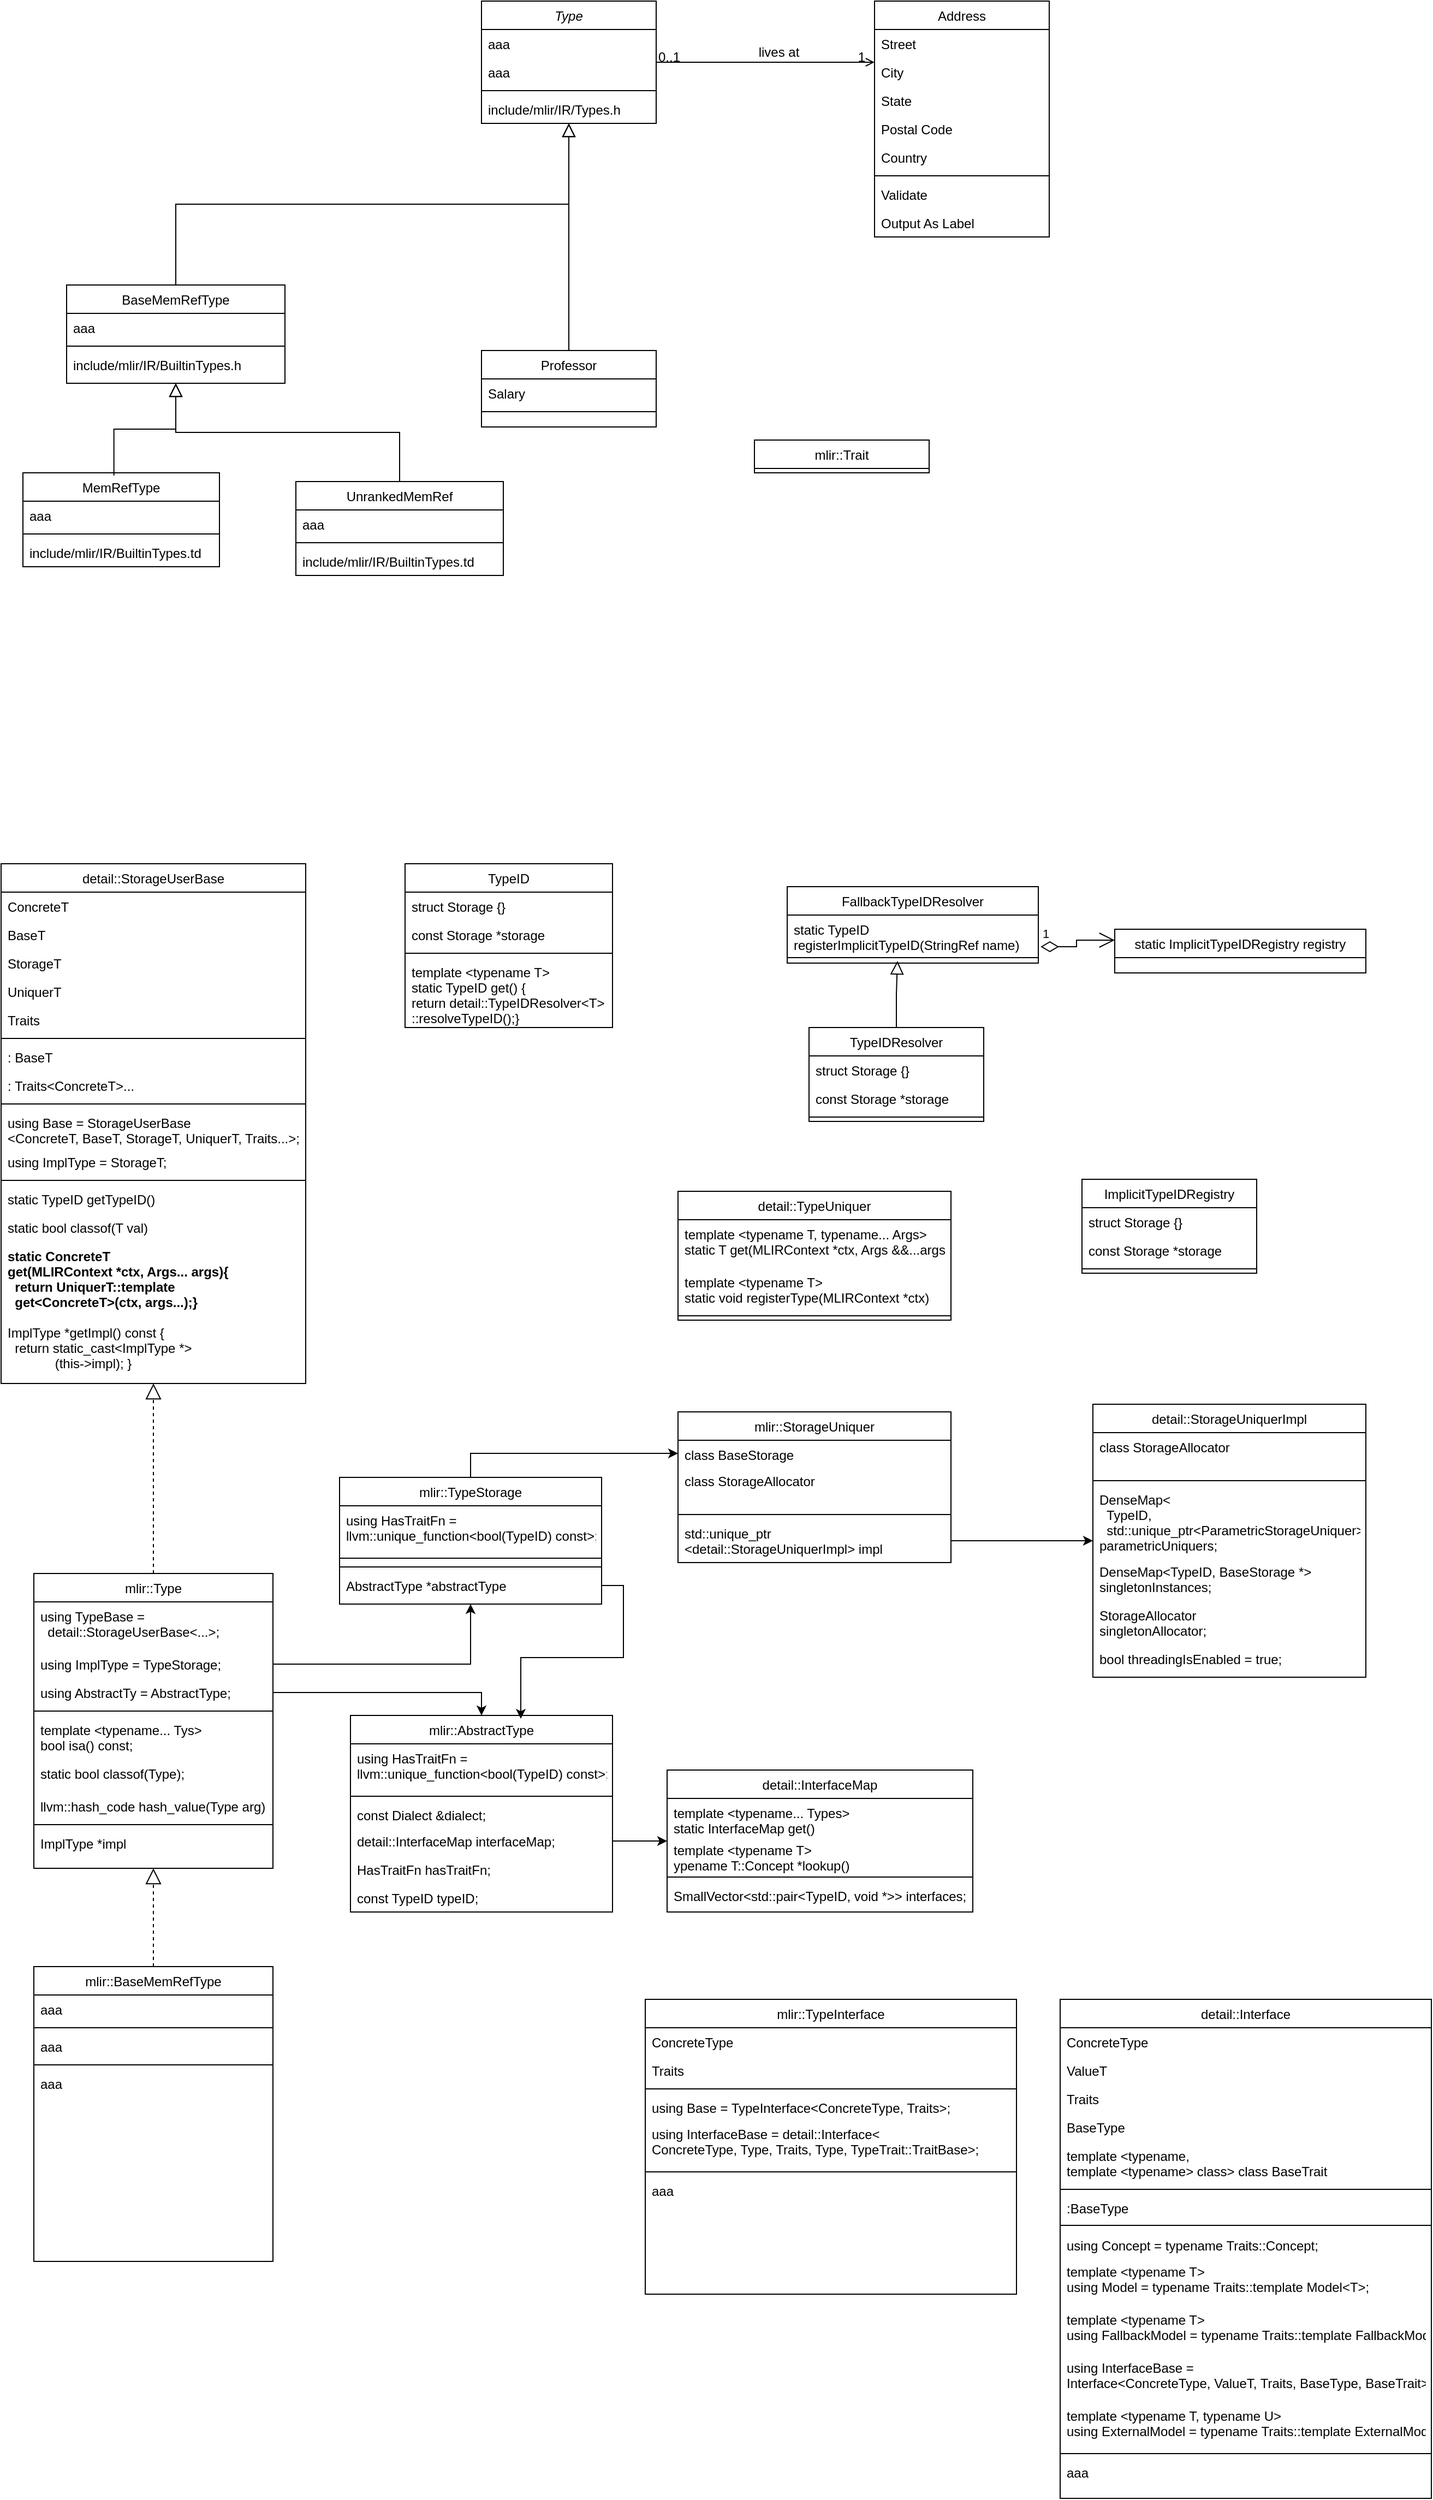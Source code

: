 <mxfile version="21.5.1" type="github">
  <diagram id="C5RBs43oDa-KdzZeNtuy" name="Page-1">
    <mxGraphModel dx="1372" dy="794" grid="1" gridSize="10" guides="1" tooltips="1" connect="1" arrows="1" fold="1" page="0" pageScale="1" pageWidth="827" pageHeight="1169" math="0" shadow="0">
      <root>
        <mxCell id="WIyWlLk6GJQsqaUBKTNV-0" />
        <mxCell id="WIyWlLk6GJQsqaUBKTNV-1" parent="WIyWlLk6GJQsqaUBKTNV-0" />
        <mxCell id="zkfFHV4jXpPFQw0GAbJ--0" value="Type" style="swimlane;fontStyle=2;align=center;verticalAlign=top;childLayout=stackLayout;horizontal=1;startSize=26;horizontalStack=0;resizeParent=1;resizeLast=0;collapsible=1;marginBottom=0;rounded=0;shadow=0;strokeWidth=1;" parent="WIyWlLk6GJQsqaUBKTNV-1" vertex="1">
          <mxGeometry x="450" y="90" width="160" height="112" as="geometry">
            <mxRectangle x="230" y="140" width="160" height="26" as="alternateBounds" />
          </mxGeometry>
        </mxCell>
        <mxCell id="zkfFHV4jXpPFQw0GAbJ--2" value="aaa" style="text;align=left;verticalAlign=top;spacingLeft=4;spacingRight=4;overflow=hidden;rotatable=0;points=[[0,0.5],[1,0.5]];portConstraint=eastwest;rounded=0;shadow=0;html=0;" parent="zkfFHV4jXpPFQw0GAbJ--0" vertex="1">
          <mxGeometry y="26" width="160" height="26" as="geometry" />
        </mxCell>
        <mxCell id="zkfFHV4jXpPFQw0GAbJ--3" value="aaa" style="text;align=left;verticalAlign=top;spacingLeft=4;spacingRight=4;overflow=hidden;rotatable=0;points=[[0,0.5],[1,0.5]];portConstraint=eastwest;rounded=0;shadow=0;html=0;" parent="zkfFHV4jXpPFQw0GAbJ--0" vertex="1">
          <mxGeometry y="52" width="160" height="26" as="geometry" />
        </mxCell>
        <mxCell id="zkfFHV4jXpPFQw0GAbJ--4" value="" style="line;html=1;strokeWidth=1;align=left;verticalAlign=middle;spacingTop=-1;spacingLeft=3;spacingRight=3;rotatable=0;labelPosition=right;points=[];portConstraint=eastwest;" parent="zkfFHV4jXpPFQw0GAbJ--0" vertex="1">
          <mxGeometry y="78" width="160" height="8" as="geometry" />
        </mxCell>
        <mxCell id="zkfFHV4jXpPFQw0GAbJ--5" value="include/mlir/IR/Types.h" style="text;align=left;verticalAlign=top;spacingLeft=4;spacingRight=4;overflow=hidden;rotatable=0;points=[[0,0.5],[1,0.5]];portConstraint=eastwest;" parent="zkfFHV4jXpPFQw0GAbJ--0" vertex="1">
          <mxGeometry y="86" width="160" height="26" as="geometry" />
        </mxCell>
        <mxCell id="zkfFHV4jXpPFQw0GAbJ--6" value="BaseMemRefType" style="swimlane;fontStyle=0;align=center;verticalAlign=top;childLayout=stackLayout;horizontal=1;startSize=26;horizontalStack=0;resizeParent=1;resizeLast=0;collapsible=1;marginBottom=0;rounded=0;shadow=0;strokeWidth=1;" parent="WIyWlLk6GJQsqaUBKTNV-1" vertex="1">
          <mxGeometry x="70" y="350" width="200" height="90" as="geometry">
            <mxRectangle x="130" y="380" width="160" height="26" as="alternateBounds" />
          </mxGeometry>
        </mxCell>
        <mxCell id="zkfFHV4jXpPFQw0GAbJ--7" value="aaa" style="text;align=left;verticalAlign=top;spacingLeft=4;spacingRight=4;overflow=hidden;rotatable=0;points=[[0,0.5],[1,0.5]];portConstraint=eastwest;" parent="zkfFHV4jXpPFQw0GAbJ--6" vertex="1">
          <mxGeometry y="26" width="200" height="26" as="geometry" />
        </mxCell>
        <mxCell id="zkfFHV4jXpPFQw0GAbJ--9" value="" style="line;html=1;strokeWidth=1;align=left;verticalAlign=middle;spacingTop=-1;spacingLeft=3;spacingRight=3;rotatable=0;labelPosition=right;points=[];portConstraint=eastwest;" parent="zkfFHV4jXpPFQw0GAbJ--6" vertex="1">
          <mxGeometry y="52" width="200" height="8" as="geometry" />
        </mxCell>
        <mxCell id="2HF64b2AnP3ec_MeklGb-21" value="include/mlir/IR/BuiltinTypes.h" style="text;align=left;verticalAlign=top;spacingLeft=4;spacingRight=4;overflow=hidden;rotatable=0;points=[[0,0.5],[1,0.5]];portConstraint=eastwest;" parent="zkfFHV4jXpPFQw0GAbJ--6" vertex="1">
          <mxGeometry y="60" width="200" height="26" as="geometry" />
        </mxCell>
        <mxCell id="zkfFHV4jXpPFQw0GAbJ--12" value="" style="endArrow=block;endSize=10;endFill=0;shadow=0;strokeWidth=1;rounded=0;edgeStyle=elbowEdgeStyle;elbow=vertical;" parent="WIyWlLk6GJQsqaUBKTNV-1" source="zkfFHV4jXpPFQw0GAbJ--6" target="zkfFHV4jXpPFQw0GAbJ--0" edge="1">
          <mxGeometry width="160" relative="1" as="geometry">
            <mxPoint x="200" y="203" as="sourcePoint" />
            <mxPoint x="200" y="203" as="targetPoint" />
          </mxGeometry>
        </mxCell>
        <mxCell id="zkfFHV4jXpPFQw0GAbJ--13" value="Professor" style="swimlane;fontStyle=0;align=center;verticalAlign=top;childLayout=stackLayout;horizontal=1;startSize=26;horizontalStack=0;resizeParent=1;resizeLast=0;collapsible=1;marginBottom=0;rounded=0;shadow=0;strokeWidth=1;" parent="WIyWlLk6GJQsqaUBKTNV-1" vertex="1">
          <mxGeometry x="450" y="410" width="160" height="70" as="geometry">
            <mxRectangle x="340" y="380" width="170" height="26" as="alternateBounds" />
          </mxGeometry>
        </mxCell>
        <mxCell id="zkfFHV4jXpPFQw0GAbJ--14" value="Salary" style="text;align=left;verticalAlign=top;spacingLeft=4;spacingRight=4;overflow=hidden;rotatable=0;points=[[0,0.5],[1,0.5]];portConstraint=eastwest;" parent="zkfFHV4jXpPFQw0GAbJ--13" vertex="1">
          <mxGeometry y="26" width="160" height="26" as="geometry" />
        </mxCell>
        <mxCell id="zkfFHV4jXpPFQw0GAbJ--15" value="" style="line;html=1;strokeWidth=1;align=left;verticalAlign=middle;spacingTop=-1;spacingLeft=3;spacingRight=3;rotatable=0;labelPosition=right;points=[];portConstraint=eastwest;" parent="zkfFHV4jXpPFQw0GAbJ--13" vertex="1">
          <mxGeometry y="52" width="160" height="8" as="geometry" />
        </mxCell>
        <mxCell id="zHYN13qDpNB_5Xndgppr-8" value="TypeID" style="swimlane;fontStyle=0;align=center;verticalAlign=top;childLayout=stackLayout;horizontal=1;startSize=26;horizontalStack=0;resizeParent=1;resizeLast=0;collapsible=1;marginBottom=0;rounded=0;shadow=0;strokeWidth=1;" vertex="1" parent="WIyWlLk6GJQsqaUBKTNV-1">
          <mxGeometry x="380" y="880" width="190" height="150" as="geometry">
            <mxRectangle x="340" y="380" width="170" height="26" as="alternateBounds" />
          </mxGeometry>
        </mxCell>
        <mxCell id="zHYN13qDpNB_5Xndgppr-9" value="struct Storage {}" style="text;align=left;verticalAlign=top;spacingLeft=4;spacingRight=4;overflow=hidden;rotatable=0;points=[[0,0.5],[1,0.5]];portConstraint=eastwest;" vertex="1" parent="zHYN13qDpNB_5Xndgppr-8">
          <mxGeometry y="26" width="190" height="26" as="geometry" />
        </mxCell>
        <mxCell id="zHYN13qDpNB_5Xndgppr-11" value="const Storage *storage" style="text;align=left;verticalAlign=top;spacingLeft=4;spacingRight=4;overflow=hidden;rotatable=0;points=[[0,0.5],[1,0.5]];portConstraint=eastwest;" vertex="1" parent="zHYN13qDpNB_5Xndgppr-8">
          <mxGeometry y="52" width="190" height="26" as="geometry" />
        </mxCell>
        <mxCell id="zHYN13qDpNB_5Xndgppr-10" value="" style="line;html=1;strokeWidth=1;align=left;verticalAlign=middle;spacingTop=-1;spacingLeft=3;spacingRight=3;rotatable=0;labelPosition=right;points=[];portConstraint=eastwest;" vertex="1" parent="zHYN13qDpNB_5Xndgppr-8">
          <mxGeometry y="78" width="190" height="8" as="geometry" />
        </mxCell>
        <mxCell id="zHYN13qDpNB_5Xndgppr-122" value="template &lt;typename T&gt;&#xa;static TypeID get() {&#xa;return detail::TypeIDResolver&lt;T&gt;&#xa;::resolveTypeID();}" style="text;align=left;verticalAlign=top;spacingLeft=4;spacingRight=4;overflow=hidden;rotatable=0;points=[[0,0.5],[1,0.5]];portConstraint=eastwest;" vertex="1" parent="zHYN13qDpNB_5Xndgppr-8">
          <mxGeometry y="86" width="190" height="64" as="geometry" />
        </mxCell>
        <mxCell id="zHYN13qDpNB_5Xndgppr-39" value="mlir::Type" style="swimlane;fontStyle=0;align=center;verticalAlign=top;childLayout=stackLayout;horizontal=1;startSize=26;horizontalStack=0;resizeParent=1;resizeLast=0;collapsible=1;marginBottom=0;rounded=0;shadow=0;strokeWidth=1;swimlaneLine=1;" vertex="1" parent="WIyWlLk6GJQsqaUBKTNV-1">
          <mxGeometry x="40" y="1530" width="219" height="270" as="geometry">
            <mxRectangle x="340" y="380" width="170" height="26" as="alternateBounds" />
          </mxGeometry>
        </mxCell>
        <mxCell id="zHYN13qDpNB_5Xndgppr-40" value="using TypeBase = &#xa;  detail::StorageUserBase&lt;...&gt;;" style="text;align=left;verticalAlign=top;spacingLeft=4;spacingRight=4;overflow=hidden;rotatable=0;points=[[0,0.5],[1,0.5]];portConstraint=eastwest;" vertex="1" parent="zHYN13qDpNB_5Xndgppr-39">
          <mxGeometry y="26" width="219" height="44" as="geometry" />
        </mxCell>
        <mxCell id="zHYN13qDpNB_5Xndgppr-41" value="using ImplType = TypeStorage;" style="text;align=left;verticalAlign=top;spacingLeft=4;spacingRight=4;overflow=hidden;rotatable=0;points=[[0,0.5],[1,0.5]];portConstraint=eastwest;" vertex="1" parent="zHYN13qDpNB_5Xndgppr-39">
          <mxGeometry y="70" width="219" height="26" as="geometry" />
        </mxCell>
        <mxCell id="zHYN13qDpNB_5Xndgppr-67" value="using AbstractTy = AbstractType;" style="text;align=left;verticalAlign=top;spacingLeft=4;spacingRight=4;overflow=hidden;rotatable=0;points=[[0,0.5],[1,0.5]];portConstraint=eastwest;" vertex="1" parent="zHYN13qDpNB_5Xndgppr-39">
          <mxGeometry y="96" width="219" height="26" as="geometry" />
        </mxCell>
        <mxCell id="zHYN13qDpNB_5Xndgppr-42" value="" style="line;html=1;strokeWidth=1;align=left;verticalAlign=middle;spacingTop=-1;spacingLeft=3;spacingRight=3;rotatable=0;labelPosition=right;points=[];portConstraint=eastwest;" vertex="1" parent="zHYN13qDpNB_5Xndgppr-39">
          <mxGeometry y="122" width="219" height="8" as="geometry" />
        </mxCell>
        <mxCell id="zHYN13qDpNB_5Xndgppr-71" value="template &lt;typename... Tys&gt;&#xa;bool isa() const;" style="text;align=left;verticalAlign=top;spacingLeft=4;spacingRight=4;overflow=hidden;rotatable=0;points=[[0,0.5],[1,0.5]];portConstraint=eastwest;" vertex="1" parent="zHYN13qDpNB_5Xndgppr-39">
          <mxGeometry y="130" width="219" height="40" as="geometry" />
        </mxCell>
        <mxCell id="zHYN13qDpNB_5Xndgppr-73" value="static bool classof(Type);" style="text;align=left;verticalAlign=top;spacingLeft=4;spacingRight=4;overflow=hidden;rotatable=0;points=[[0,0.5],[1,0.5]];portConstraint=eastwest;" vertex="1" parent="zHYN13qDpNB_5Xndgppr-39">
          <mxGeometry y="170" width="219" height="30" as="geometry" />
        </mxCell>
        <mxCell id="zHYN13qDpNB_5Xndgppr-72" value="llvm::hash_code hash_value(Type arg)" style="text;align=left;verticalAlign=top;spacingLeft=4;spacingRight=4;overflow=hidden;rotatable=0;points=[[0,0.5],[1,0.5]];portConstraint=eastwest;" vertex="1" parent="zHYN13qDpNB_5Xndgppr-39">
          <mxGeometry y="200" width="219" height="26" as="geometry" />
        </mxCell>
        <mxCell id="zHYN13qDpNB_5Xndgppr-69" value="" style="line;html=1;strokeWidth=1;align=left;verticalAlign=middle;spacingTop=-1;spacingLeft=3;spacingRight=3;rotatable=0;labelPosition=right;points=[];portConstraint=eastwest;" vertex="1" parent="zHYN13qDpNB_5Xndgppr-39">
          <mxGeometry y="226" width="219" height="8" as="geometry" />
        </mxCell>
        <mxCell id="zHYN13qDpNB_5Xndgppr-70" value="ImplType *impl" style="text;align=left;verticalAlign=top;spacingLeft=4;spacingRight=4;overflow=hidden;rotatable=0;points=[[0,0.5],[1,0.5]];portConstraint=eastwest;" vertex="1" parent="zHYN13qDpNB_5Xndgppr-39">
          <mxGeometry y="234" width="219" height="26" as="geometry" />
        </mxCell>
        <mxCell id="zHYN13qDpNB_5Xndgppr-45" value="mlir::AbstractType" style="swimlane;fontStyle=0;align=center;verticalAlign=top;childLayout=stackLayout;horizontal=1;startSize=26;horizontalStack=0;resizeParent=1;resizeLast=0;collapsible=1;marginBottom=0;rounded=0;shadow=0;strokeWidth=1;" vertex="1" parent="WIyWlLk6GJQsqaUBKTNV-1">
          <mxGeometry x="330" y="1660" width="240" height="180" as="geometry">
            <mxRectangle x="340" y="380" width="170" height="26" as="alternateBounds" />
          </mxGeometry>
        </mxCell>
        <mxCell id="zHYN13qDpNB_5Xndgppr-66" value="using HasTraitFn =&#xa;llvm::unique_function&lt;bool(TypeID) const&gt;;" style="text;align=left;verticalAlign=top;spacingLeft=4;spacingRight=4;overflow=hidden;rotatable=0;points=[[0,0.5],[1,0.5]];portConstraint=eastwest;" vertex="1" parent="zHYN13qDpNB_5Xndgppr-45">
          <mxGeometry y="26" width="240" height="44" as="geometry" />
        </mxCell>
        <mxCell id="zHYN13qDpNB_5Xndgppr-48" value="" style="line;html=1;strokeWidth=1;align=left;verticalAlign=middle;spacingTop=-1;spacingLeft=3;spacingRight=3;rotatable=0;labelPosition=right;points=[];portConstraint=eastwest;" vertex="1" parent="zHYN13qDpNB_5Xndgppr-45">
          <mxGeometry y="70" width="240" height="8" as="geometry" />
        </mxCell>
        <mxCell id="zHYN13qDpNB_5Xndgppr-46" value="const Dialect &amp;dialect;" style="text;align=left;verticalAlign=top;spacingLeft=4;spacingRight=4;overflow=hidden;rotatable=0;points=[[0,0.5],[1,0.5]];portConstraint=eastwest;" vertex="1" parent="zHYN13qDpNB_5Xndgppr-45">
          <mxGeometry y="78" width="240" height="24" as="geometry" />
        </mxCell>
        <mxCell id="zHYN13qDpNB_5Xndgppr-47" value="detail::InterfaceMap interfaceMap;" style="text;align=left;verticalAlign=top;spacingLeft=4;spacingRight=4;overflow=hidden;rotatable=0;points=[[0,0.5],[1,0.5]];portConstraint=eastwest;" vertex="1" parent="zHYN13qDpNB_5Xndgppr-45">
          <mxGeometry y="102" width="240" height="26" as="geometry" />
        </mxCell>
        <mxCell id="zHYN13qDpNB_5Xndgppr-49" value="HasTraitFn hasTraitFn;" style="text;align=left;verticalAlign=top;spacingLeft=4;spacingRight=4;overflow=hidden;rotatable=0;points=[[0,0.5],[1,0.5]];portConstraint=eastwest;" vertex="1" parent="zHYN13qDpNB_5Xndgppr-45">
          <mxGeometry y="128" width="240" height="26" as="geometry" />
        </mxCell>
        <mxCell id="zHYN13qDpNB_5Xndgppr-50" value="const TypeID typeID;" style="text;align=left;verticalAlign=top;spacingLeft=4;spacingRight=4;overflow=hidden;rotatable=0;points=[[0,0.5],[1,0.5]];portConstraint=eastwest;" vertex="1" parent="zHYN13qDpNB_5Xndgppr-45">
          <mxGeometry y="154" width="240" height="26" as="geometry" />
        </mxCell>
        <mxCell id="zHYN13qDpNB_5Xndgppr-17" value="ImplicitTypeIDRegistry" style="swimlane;fontStyle=0;align=center;verticalAlign=top;childLayout=stackLayout;horizontal=1;startSize=26;horizontalStack=0;resizeParent=1;resizeLast=0;collapsible=1;marginBottom=0;rounded=0;shadow=0;strokeWidth=1;" vertex="1" parent="WIyWlLk6GJQsqaUBKTNV-1">
          <mxGeometry x="1000" y="1169" width="160" height="86" as="geometry">
            <mxRectangle x="340" y="380" width="170" height="26" as="alternateBounds" />
          </mxGeometry>
        </mxCell>
        <mxCell id="zHYN13qDpNB_5Xndgppr-18" value="struct Storage {}" style="text;align=left;verticalAlign=top;spacingLeft=4;spacingRight=4;overflow=hidden;rotatable=0;points=[[0,0.5],[1,0.5]];portConstraint=eastwest;" vertex="1" parent="zHYN13qDpNB_5Xndgppr-17">
          <mxGeometry y="26" width="160" height="26" as="geometry" />
        </mxCell>
        <mxCell id="zHYN13qDpNB_5Xndgppr-19" value="const Storage *storage" style="text;align=left;verticalAlign=top;spacingLeft=4;spacingRight=4;overflow=hidden;rotatable=0;points=[[0,0.5],[1,0.5]];portConstraint=eastwest;" vertex="1" parent="zHYN13qDpNB_5Xndgppr-17">
          <mxGeometry y="52" width="160" height="26" as="geometry" />
        </mxCell>
        <mxCell id="zHYN13qDpNB_5Xndgppr-20" value="" style="line;html=1;strokeWidth=1;align=left;verticalAlign=middle;spacingTop=-1;spacingLeft=3;spacingRight=3;rotatable=0;labelPosition=right;points=[];portConstraint=eastwest;" vertex="1" parent="zHYN13qDpNB_5Xndgppr-17">
          <mxGeometry y="78" width="160" height="8" as="geometry" />
        </mxCell>
        <mxCell id="zHYN13qDpNB_5Xndgppr-12" value="FallbackTypeIDResolver" style="swimlane;fontStyle=0;align=center;verticalAlign=top;childLayout=stackLayout;horizontal=1;startSize=26;horizontalStack=0;resizeParent=1;resizeLast=0;collapsible=1;marginBottom=0;rounded=0;shadow=0;strokeWidth=1;" vertex="1" parent="WIyWlLk6GJQsqaUBKTNV-1">
          <mxGeometry x="730" y="901" width="230" height="70" as="geometry">
            <mxRectangle x="340" y="380" width="170" height="26" as="alternateBounds" />
          </mxGeometry>
        </mxCell>
        <mxCell id="zHYN13qDpNB_5Xndgppr-13" value="static TypeID &#xa;registerImplicitTypeID(StringRef name)" style="text;align=left;verticalAlign=top;spacingLeft=4;spacingRight=4;overflow=hidden;rotatable=0;points=[[0,0.5],[1,0.5]];portConstraint=eastwest;" vertex="1" parent="zHYN13qDpNB_5Xndgppr-12">
          <mxGeometry y="26" width="230" height="34" as="geometry" />
        </mxCell>
        <mxCell id="zHYN13qDpNB_5Xndgppr-15" value="" style="line;html=1;strokeWidth=1;align=left;verticalAlign=middle;spacingTop=-1;spacingLeft=3;spacingRight=3;rotatable=0;labelPosition=right;points=[];portConstraint=eastwest;" vertex="1" parent="zHYN13qDpNB_5Xndgppr-12">
          <mxGeometry y="60" width="230" height="10" as="geometry" />
        </mxCell>
        <mxCell id="zkfFHV4jXpPFQw0GAbJ--16" value="" style="endArrow=block;endSize=10;endFill=0;shadow=0;strokeWidth=1;rounded=0;edgeStyle=elbowEdgeStyle;elbow=vertical;" parent="WIyWlLk6GJQsqaUBKTNV-1" source="zkfFHV4jXpPFQw0GAbJ--13" target="zkfFHV4jXpPFQw0GAbJ--0" edge="1">
          <mxGeometry width="160" relative="1" as="geometry">
            <mxPoint x="210" y="373" as="sourcePoint" />
            <mxPoint x="310" y="271" as="targetPoint" />
          </mxGeometry>
        </mxCell>
        <mxCell id="zkfFHV4jXpPFQw0GAbJ--17" value="Address" style="swimlane;fontStyle=0;align=center;verticalAlign=top;childLayout=stackLayout;horizontal=1;startSize=26;horizontalStack=0;resizeParent=1;resizeLast=0;collapsible=1;marginBottom=0;rounded=0;shadow=0;strokeWidth=1;" parent="WIyWlLk6GJQsqaUBKTNV-1" vertex="1">
          <mxGeometry x="810" y="90" width="160" height="216" as="geometry">
            <mxRectangle x="550" y="140" width="160" height="26" as="alternateBounds" />
          </mxGeometry>
        </mxCell>
        <mxCell id="zkfFHV4jXpPFQw0GAbJ--18" value="Street" style="text;align=left;verticalAlign=top;spacingLeft=4;spacingRight=4;overflow=hidden;rotatable=0;points=[[0,0.5],[1,0.5]];portConstraint=eastwest;" parent="zkfFHV4jXpPFQw0GAbJ--17" vertex="1">
          <mxGeometry y="26" width="160" height="26" as="geometry" />
        </mxCell>
        <mxCell id="zkfFHV4jXpPFQw0GAbJ--19" value="City" style="text;align=left;verticalAlign=top;spacingLeft=4;spacingRight=4;overflow=hidden;rotatable=0;points=[[0,0.5],[1,0.5]];portConstraint=eastwest;rounded=0;shadow=0;html=0;" parent="zkfFHV4jXpPFQw0GAbJ--17" vertex="1">
          <mxGeometry y="52" width="160" height="26" as="geometry" />
        </mxCell>
        <mxCell id="zkfFHV4jXpPFQw0GAbJ--20" value="State" style="text;align=left;verticalAlign=top;spacingLeft=4;spacingRight=4;overflow=hidden;rotatable=0;points=[[0,0.5],[1,0.5]];portConstraint=eastwest;rounded=0;shadow=0;html=0;" parent="zkfFHV4jXpPFQw0GAbJ--17" vertex="1">
          <mxGeometry y="78" width="160" height="26" as="geometry" />
        </mxCell>
        <mxCell id="zkfFHV4jXpPFQw0GAbJ--21" value="Postal Code" style="text;align=left;verticalAlign=top;spacingLeft=4;spacingRight=4;overflow=hidden;rotatable=0;points=[[0,0.5],[1,0.5]];portConstraint=eastwest;rounded=0;shadow=0;html=0;" parent="zkfFHV4jXpPFQw0GAbJ--17" vertex="1">
          <mxGeometry y="104" width="160" height="26" as="geometry" />
        </mxCell>
        <mxCell id="zkfFHV4jXpPFQw0GAbJ--22" value="Country" style="text;align=left;verticalAlign=top;spacingLeft=4;spacingRight=4;overflow=hidden;rotatable=0;points=[[0,0.5],[1,0.5]];portConstraint=eastwest;rounded=0;shadow=0;html=0;" parent="zkfFHV4jXpPFQw0GAbJ--17" vertex="1">
          <mxGeometry y="130" width="160" height="26" as="geometry" />
        </mxCell>
        <mxCell id="zkfFHV4jXpPFQw0GAbJ--23" value="" style="line;html=1;strokeWidth=1;align=left;verticalAlign=middle;spacingTop=-1;spacingLeft=3;spacingRight=3;rotatable=0;labelPosition=right;points=[];portConstraint=eastwest;" parent="zkfFHV4jXpPFQw0GAbJ--17" vertex="1">
          <mxGeometry y="156" width="160" height="8" as="geometry" />
        </mxCell>
        <mxCell id="zkfFHV4jXpPFQw0GAbJ--24" value="Validate" style="text;align=left;verticalAlign=top;spacingLeft=4;spacingRight=4;overflow=hidden;rotatable=0;points=[[0,0.5],[1,0.5]];portConstraint=eastwest;" parent="zkfFHV4jXpPFQw0GAbJ--17" vertex="1">
          <mxGeometry y="164" width="160" height="26" as="geometry" />
        </mxCell>
        <mxCell id="zkfFHV4jXpPFQw0GAbJ--25" value="Output As Label" style="text;align=left;verticalAlign=top;spacingLeft=4;spacingRight=4;overflow=hidden;rotatable=0;points=[[0,0.5],[1,0.5]];portConstraint=eastwest;" parent="zkfFHV4jXpPFQw0GAbJ--17" vertex="1">
          <mxGeometry y="190" width="160" height="26" as="geometry" />
        </mxCell>
        <mxCell id="zkfFHV4jXpPFQw0GAbJ--26" value="" style="endArrow=open;shadow=0;strokeWidth=1;rounded=0;endFill=1;edgeStyle=elbowEdgeStyle;elbow=vertical;" parent="WIyWlLk6GJQsqaUBKTNV-1" source="zkfFHV4jXpPFQw0GAbJ--0" target="zkfFHV4jXpPFQw0GAbJ--17" edge="1">
          <mxGeometry x="0.5" y="41" relative="1" as="geometry">
            <mxPoint x="380" y="192" as="sourcePoint" />
            <mxPoint x="540" y="192" as="targetPoint" />
            <mxPoint x="-40" y="32" as="offset" />
          </mxGeometry>
        </mxCell>
        <mxCell id="zkfFHV4jXpPFQw0GAbJ--27" value="0..1" style="resizable=0;align=left;verticalAlign=bottom;labelBackgroundColor=none;fontSize=12;" parent="zkfFHV4jXpPFQw0GAbJ--26" connectable="0" vertex="1">
          <mxGeometry x="-1" relative="1" as="geometry">
            <mxPoint y="4" as="offset" />
          </mxGeometry>
        </mxCell>
        <mxCell id="zkfFHV4jXpPFQw0GAbJ--28" value="1" style="resizable=0;align=right;verticalAlign=bottom;labelBackgroundColor=none;fontSize=12;" parent="zkfFHV4jXpPFQw0GAbJ--26" connectable="0" vertex="1">
          <mxGeometry x="1" relative="1" as="geometry">
            <mxPoint x="-7" y="4" as="offset" />
          </mxGeometry>
        </mxCell>
        <mxCell id="zkfFHV4jXpPFQw0GAbJ--29" value="lives at" style="text;html=1;resizable=0;points=[];;align=center;verticalAlign=middle;labelBackgroundColor=none;rounded=0;shadow=0;strokeWidth=1;fontSize=12;" parent="zkfFHV4jXpPFQw0GAbJ--26" vertex="1" connectable="0">
          <mxGeometry x="0.5" y="49" relative="1" as="geometry">
            <mxPoint x="-38" y="40" as="offset" />
          </mxGeometry>
        </mxCell>
        <mxCell id="2HF64b2AnP3ec_MeklGb-6" value="MemRefType" style="swimlane;fontStyle=0;align=center;verticalAlign=top;childLayout=stackLayout;horizontal=1;startSize=26;horizontalStack=0;resizeParent=1;resizeLast=0;collapsible=1;marginBottom=0;rounded=0;shadow=0;strokeWidth=1;" parent="WIyWlLk6GJQsqaUBKTNV-1" vertex="1">
          <mxGeometry x="30" y="522" width="180" height="86" as="geometry">
            <mxRectangle x="340" y="380" width="170" height="26" as="alternateBounds" />
          </mxGeometry>
        </mxCell>
        <mxCell id="2HF64b2AnP3ec_MeklGb-7" value="aaa" style="text;align=left;verticalAlign=top;spacingLeft=4;spacingRight=4;overflow=hidden;rotatable=0;points=[[0,0.5],[1,0.5]];portConstraint=eastwest;" parent="2HF64b2AnP3ec_MeklGb-6" vertex="1">
          <mxGeometry y="26" width="180" height="26" as="geometry" />
        </mxCell>
        <mxCell id="2HF64b2AnP3ec_MeklGb-8" value="" style="line;html=1;strokeWidth=1;align=left;verticalAlign=middle;spacingTop=-1;spacingLeft=3;spacingRight=3;rotatable=0;labelPosition=right;points=[];portConstraint=eastwest;" parent="2HF64b2AnP3ec_MeklGb-6" vertex="1">
          <mxGeometry y="52" width="180" height="8" as="geometry" />
        </mxCell>
        <mxCell id="2HF64b2AnP3ec_MeklGb-23" value="include/mlir/IR/BuiltinTypes.td" style="text;align=left;verticalAlign=top;spacingLeft=4;spacingRight=4;overflow=hidden;rotatable=0;points=[[0,0.5],[1,0.5]];portConstraint=eastwest;" parent="2HF64b2AnP3ec_MeklGb-6" vertex="1">
          <mxGeometry y="60" width="180" height="26" as="geometry" />
        </mxCell>
        <mxCell id="2HF64b2AnP3ec_MeklGb-9" value="" style="endArrow=block;endSize=10;endFill=0;shadow=0;strokeWidth=1;rounded=0;edgeStyle=elbowEdgeStyle;elbow=vertical;exitX=0.463;exitY=0.029;exitDx=0;exitDy=0;exitPerimeter=0;entryX=0.5;entryY=1;entryDx=0;entryDy=0;" parent="WIyWlLk6GJQsqaUBKTNV-1" source="2HF64b2AnP3ec_MeklGb-6" target="zkfFHV4jXpPFQw0GAbJ--6" edge="1">
          <mxGeometry width="160" relative="1" as="geometry">
            <mxPoint x="250" y="632" as="sourcePoint" />
            <mxPoint x="210" y="490" as="targetPoint" />
          </mxGeometry>
        </mxCell>
        <mxCell id="2HF64b2AnP3ec_MeklGb-13" value="detail::StorageUserBase" style="swimlane;fontStyle=0;align=center;verticalAlign=top;childLayout=stackLayout;horizontal=1;startSize=26;horizontalStack=0;resizeParent=1;resizeLast=0;collapsible=1;marginBottom=0;rounded=0;shadow=0;strokeWidth=1;" parent="WIyWlLk6GJQsqaUBKTNV-1" vertex="1">
          <mxGeometry x="10" y="880" width="279" height="476" as="geometry">
            <mxRectangle x="340" y="380" width="170" height="26" as="alternateBounds" />
          </mxGeometry>
        </mxCell>
        <mxCell id="zHYN13qDpNB_5Xndgppr-30" value="ConcreteT" style="text;align=left;verticalAlign=top;spacingLeft=4;spacingRight=4;overflow=hidden;rotatable=0;points=[[0,0.5],[1,0.5]];portConstraint=eastwest;" vertex="1" parent="2HF64b2AnP3ec_MeklGb-13">
          <mxGeometry y="26" width="279" height="26" as="geometry" />
        </mxCell>
        <mxCell id="zHYN13qDpNB_5Xndgppr-0" value="BaseT" style="text;align=left;verticalAlign=top;spacingLeft=4;spacingRight=4;overflow=hidden;rotatable=0;points=[[0,0.5],[1,0.5]];portConstraint=eastwest;" vertex="1" parent="2HF64b2AnP3ec_MeklGb-13">
          <mxGeometry y="52" width="279" height="26" as="geometry" />
        </mxCell>
        <mxCell id="zHYN13qDpNB_5Xndgppr-5" value="StorageT" style="text;align=left;verticalAlign=top;spacingLeft=4;spacingRight=4;overflow=hidden;rotatable=0;points=[[0,0.5],[1,0.5]];portConstraint=eastwest;" vertex="1" parent="2HF64b2AnP3ec_MeklGb-13">
          <mxGeometry y="78" width="279" height="26" as="geometry" />
        </mxCell>
        <mxCell id="zHYN13qDpNB_5Xndgppr-6" value="UniquerT" style="text;align=left;verticalAlign=top;spacingLeft=4;spacingRight=4;overflow=hidden;rotatable=0;points=[[0,0.5],[1,0.5]];portConstraint=eastwest;" vertex="1" parent="2HF64b2AnP3ec_MeklGb-13">
          <mxGeometry y="104" width="279" height="26" as="geometry" />
        </mxCell>
        <mxCell id="zHYN13qDpNB_5Xndgppr-7" value="Traits" style="text;align=left;verticalAlign=top;spacingLeft=4;spacingRight=4;overflow=hidden;rotatable=0;points=[[0,0.5],[1,0.5]];portConstraint=eastwest;" vertex="1" parent="2HF64b2AnP3ec_MeklGb-13">
          <mxGeometry y="130" width="279" height="26" as="geometry" />
        </mxCell>
        <mxCell id="2HF64b2AnP3ec_MeklGb-15" value="" style="line;html=1;strokeWidth=1;align=left;verticalAlign=middle;spacingTop=-1;spacingLeft=3;spacingRight=3;rotatable=0;labelPosition=right;points=[];portConstraint=eastwest;" parent="2HF64b2AnP3ec_MeklGb-13" vertex="1">
          <mxGeometry y="156" width="279" height="8" as="geometry" />
        </mxCell>
        <mxCell id="2HF64b2AnP3ec_MeklGb-14" value=": BaseT&#xa;" style="text;align=left;verticalAlign=top;spacingLeft=4;spacingRight=4;overflow=hidden;rotatable=0;points=[[0,0.5],[1,0.5]];portConstraint=eastwest;" parent="2HF64b2AnP3ec_MeklGb-13" vertex="1">
          <mxGeometry y="164" width="279" height="26" as="geometry" />
        </mxCell>
        <mxCell id="zHYN13qDpNB_5Xndgppr-32" value=": Traits&lt;ConcreteT&gt;..." style="text;align=left;verticalAlign=top;spacingLeft=4;spacingRight=4;overflow=hidden;rotatable=0;points=[[0,0.5],[1,0.5]];portConstraint=eastwest;" vertex="1" parent="2HF64b2AnP3ec_MeklGb-13">
          <mxGeometry y="190" width="279" height="26" as="geometry" />
        </mxCell>
        <mxCell id="zHYN13qDpNB_5Xndgppr-37" value="" style="line;html=1;strokeWidth=1;align=left;verticalAlign=middle;spacingTop=-1;spacingLeft=3;spacingRight=3;rotatable=0;labelPosition=right;points=[];portConstraint=eastwest;" vertex="1" parent="2HF64b2AnP3ec_MeklGb-13">
          <mxGeometry y="216" width="279" height="8" as="geometry" />
        </mxCell>
        <mxCell id="zHYN13qDpNB_5Xndgppr-36" value="using Base = StorageUserBase&#xa;&lt;ConcreteT, BaseT, StorageT, UniquerT, Traits...&gt;;" style="text;align=left;verticalAlign=top;spacingLeft=4;spacingRight=4;overflow=hidden;rotatable=0;points=[[0,0.5],[1,0.5]];portConstraint=eastwest;" vertex="1" parent="2HF64b2AnP3ec_MeklGb-13">
          <mxGeometry y="224" width="279" height="36" as="geometry" />
        </mxCell>
        <mxCell id="zHYN13qDpNB_5Xndgppr-120" value="using ImplType = StorageT;" style="text;align=left;verticalAlign=top;spacingLeft=4;spacingRight=4;overflow=hidden;rotatable=0;points=[[0,0.5],[1,0.5]];portConstraint=eastwest;" vertex="1" parent="2HF64b2AnP3ec_MeklGb-13">
          <mxGeometry y="260" width="279" height="26" as="geometry" />
        </mxCell>
        <mxCell id="zHYN13qDpNB_5Xndgppr-31" value="" style="line;html=1;strokeWidth=1;align=left;verticalAlign=middle;spacingTop=-1;spacingLeft=3;spacingRight=3;rotatable=0;labelPosition=right;points=[];portConstraint=eastwest;" vertex="1" parent="2HF64b2AnP3ec_MeklGb-13">
          <mxGeometry y="286" width="279" height="8" as="geometry" />
        </mxCell>
        <mxCell id="zHYN13qDpNB_5Xndgppr-33" value="static TypeID getTypeID()" style="text;align=left;verticalAlign=top;spacingLeft=4;spacingRight=4;overflow=hidden;rotatable=0;points=[[0,0.5],[1,0.5]];portConstraint=eastwest;" vertex="1" parent="2HF64b2AnP3ec_MeklGb-13">
          <mxGeometry y="294" width="279" height="26" as="geometry" />
        </mxCell>
        <mxCell id="zHYN13qDpNB_5Xndgppr-34" value="static bool classof(T val)" style="text;align=left;verticalAlign=top;spacingLeft=4;spacingRight=4;overflow=hidden;rotatable=0;points=[[0,0.5],[1,0.5]];portConstraint=eastwest;" vertex="1" parent="2HF64b2AnP3ec_MeklGb-13">
          <mxGeometry y="320" width="279" height="26" as="geometry" />
        </mxCell>
        <mxCell id="zHYN13qDpNB_5Xndgppr-35" value="static ConcreteT &#xa;get(MLIRContext *ctx, Args... args){&#xa;  return UniquerT::template&#xa;  get&lt;ConcreteT&gt;(ctx, args...);}" style="text;align=left;verticalAlign=top;spacingLeft=4;spacingRight=4;overflow=hidden;rotatable=0;points=[[0,0.5],[1,0.5]];portConstraint=eastwest;fontStyle=1" vertex="1" parent="2HF64b2AnP3ec_MeklGb-13">
          <mxGeometry y="346" width="279" height="70" as="geometry" />
        </mxCell>
        <mxCell id="zHYN13qDpNB_5Xndgppr-38" value="ImplType *getImpl() const {&#xa;  return static_cast&lt;ImplType *&gt;&#xa;             (this-&gt;impl); }" style="text;align=left;verticalAlign=top;spacingLeft=4;spacingRight=4;overflow=hidden;rotatable=0;points=[[0,0.5],[1,0.5]];portConstraint=eastwest;" vertex="1" parent="2HF64b2AnP3ec_MeklGb-13">
          <mxGeometry y="416" width="279" height="60" as="geometry" />
        </mxCell>
        <mxCell id="2HF64b2AnP3ec_MeklGb-16" value="UnrankedMemRef" style="swimlane;fontStyle=0;align=center;verticalAlign=top;childLayout=stackLayout;horizontal=1;startSize=26;horizontalStack=0;resizeParent=1;resizeLast=0;collapsible=1;marginBottom=0;rounded=0;shadow=0;strokeWidth=1;" parent="WIyWlLk6GJQsqaUBKTNV-1" vertex="1">
          <mxGeometry x="280" y="530" width="190" height="86" as="geometry">
            <mxRectangle x="340" y="380" width="170" height="26" as="alternateBounds" />
          </mxGeometry>
        </mxCell>
        <mxCell id="2HF64b2AnP3ec_MeklGb-17" value="aaa" style="text;align=left;verticalAlign=top;spacingLeft=4;spacingRight=4;overflow=hidden;rotatable=0;points=[[0,0.5],[1,0.5]];portConstraint=eastwest;" parent="2HF64b2AnP3ec_MeklGb-16" vertex="1">
          <mxGeometry y="26" width="190" height="26" as="geometry" />
        </mxCell>
        <mxCell id="2HF64b2AnP3ec_MeklGb-18" value="" style="line;html=1;strokeWidth=1;align=left;verticalAlign=middle;spacingTop=-1;spacingLeft=3;spacingRight=3;rotatable=0;labelPosition=right;points=[];portConstraint=eastwest;" parent="2HF64b2AnP3ec_MeklGb-16" vertex="1">
          <mxGeometry y="52" width="190" height="8" as="geometry" />
        </mxCell>
        <mxCell id="2HF64b2AnP3ec_MeklGb-25" value="include/mlir/IR/BuiltinTypes.td" style="text;align=left;verticalAlign=top;spacingLeft=4;spacingRight=4;overflow=hidden;rotatable=0;points=[[0,0.5],[1,0.5]];portConstraint=eastwest;" parent="2HF64b2AnP3ec_MeklGb-16" vertex="1">
          <mxGeometry y="60" width="190" height="26" as="geometry" />
        </mxCell>
        <mxCell id="2HF64b2AnP3ec_MeklGb-19" value="" style="endArrow=block;endSize=10;endFill=0;shadow=0;strokeWidth=1;rounded=0;edgeStyle=elbowEdgeStyle;elbow=vertical;exitX=0.5;exitY=0;exitDx=0;exitDy=0;entryX=0.5;entryY=1;entryDx=0;entryDy=0;" parent="WIyWlLk6GJQsqaUBKTNV-1" source="2HF64b2AnP3ec_MeklGb-16" target="zkfFHV4jXpPFQw0GAbJ--6" edge="1">
          <mxGeometry width="160" relative="1" as="geometry">
            <mxPoint x="270" y="542" as="sourcePoint" />
            <mxPoint x="270" y="460" as="targetPoint" />
          </mxGeometry>
        </mxCell>
        <mxCell id="zHYN13qDpNB_5Xndgppr-21" value="static ImplicitTypeIDRegistry registry" style="swimlane;fontStyle=0;align=center;verticalAlign=top;childLayout=stackLayout;horizontal=1;startSize=26;horizontalStack=0;resizeParent=1;resizeLast=0;collapsible=1;marginBottom=0;rounded=0;shadow=0;strokeWidth=1;" vertex="1" parent="WIyWlLk6GJQsqaUBKTNV-1">
          <mxGeometry x="1030" y="940" width="230" height="40" as="geometry">
            <mxRectangle x="340" y="380" width="170" height="26" as="alternateBounds" />
          </mxGeometry>
        </mxCell>
        <mxCell id="zHYN13qDpNB_5Xndgppr-24" value="1" style="endArrow=open;html=1;endSize=12;startArrow=diamondThin;startSize=14;startFill=0;edgeStyle=orthogonalEdgeStyle;align=left;verticalAlign=bottom;rounded=0;exitX=1.009;exitY=0.853;exitDx=0;exitDy=0;exitPerimeter=0;entryX=0;entryY=0.25;entryDx=0;entryDy=0;" edge="1" parent="WIyWlLk6GJQsqaUBKTNV-1" source="zHYN13qDpNB_5Xndgppr-13" target="zHYN13qDpNB_5Xndgppr-21">
          <mxGeometry x="-1" y="3" relative="1" as="geometry">
            <mxPoint x="817" y="1208" as="sourcePoint" />
            <mxPoint x="977" y="1208" as="targetPoint" />
          </mxGeometry>
        </mxCell>
        <mxCell id="zHYN13qDpNB_5Xndgppr-25" value="TypeIDResolver" style="swimlane;fontStyle=0;align=center;verticalAlign=top;childLayout=stackLayout;horizontal=1;startSize=26;horizontalStack=0;resizeParent=1;resizeLast=0;collapsible=1;marginBottom=0;rounded=0;shadow=0;strokeWidth=1;" vertex="1" parent="WIyWlLk6GJQsqaUBKTNV-1">
          <mxGeometry x="750" y="1030" width="160" height="86" as="geometry">
            <mxRectangle x="340" y="380" width="170" height="26" as="alternateBounds" />
          </mxGeometry>
        </mxCell>
        <mxCell id="zHYN13qDpNB_5Xndgppr-26" value="struct Storage {}" style="text;align=left;verticalAlign=top;spacingLeft=4;spacingRight=4;overflow=hidden;rotatable=0;points=[[0,0.5],[1,0.5]];portConstraint=eastwest;" vertex="1" parent="zHYN13qDpNB_5Xndgppr-25">
          <mxGeometry y="26" width="160" height="26" as="geometry" />
        </mxCell>
        <mxCell id="zHYN13qDpNB_5Xndgppr-27" value="const Storage *storage" style="text;align=left;verticalAlign=top;spacingLeft=4;spacingRight=4;overflow=hidden;rotatable=0;points=[[0,0.5],[1,0.5]];portConstraint=eastwest;" vertex="1" parent="zHYN13qDpNB_5Xndgppr-25">
          <mxGeometry y="52" width="160" height="26" as="geometry" />
        </mxCell>
        <mxCell id="zHYN13qDpNB_5Xndgppr-28" value="" style="line;html=1;strokeWidth=1;align=left;verticalAlign=middle;spacingTop=-1;spacingLeft=3;spacingRight=3;rotatable=0;labelPosition=right;points=[];portConstraint=eastwest;" vertex="1" parent="zHYN13qDpNB_5Xndgppr-25">
          <mxGeometry y="78" width="160" height="8" as="geometry" />
        </mxCell>
        <mxCell id="zHYN13qDpNB_5Xndgppr-29" value="" style="endArrow=block;endSize=10;endFill=0;shadow=0;strokeWidth=1;rounded=0;edgeStyle=elbowEdgeStyle;elbow=vertical;entryX=0.439;entryY=0.8;entryDx=0;entryDy=0;entryPerimeter=0;" edge="1" parent="WIyWlLk6GJQsqaUBKTNV-1" source="zHYN13qDpNB_5Xndgppr-25" target="zHYN13qDpNB_5Xndgppr-15">
          <mxGeometry width="160" relative="1" as="geometry">
            <mxPoint x="912" y="1218" as="sourcePoint" />
            <mxPoint x="707" y="1128" as="targetPoint" />
          </mxGeometry>
        </mxCell>
        <mxCell id="zHYN13qDpNB_5Xndgppr-43" value="" style="endArrow=block;dashed=1;endFill=0;endSize=12;html=1;rounded=0;jumpStyle=none;" edge="1" parent="WIyWlLk6GJQsqaUBKTNV-1" source="zHYN13qDpNB_5Xndgppr-39" target="2HF64b2AnP3ec_MeklGb-13">
          <mxGeometry width="160" relative="1" as="geometry">
            <mxPoint x="611" y="1519" as="sourcePoint" />
            <mxPoint x="291" y="1439" as="targetPoint" />
          </mxGeometry>
        </mxCell>
        <mxCell id="zHYN13qDpNB_5Xndgppr-51" value="detail::InterfaceMap" style="swimlane;fontStyle=0;align=center;verticalAlign=top;childLayout=stackLayout;horizontal=1;startSize=26;horizontalStack=0;resizeParent=1;resizeLast=0;collapsible=1;marginBottom=0;rounded=0;shadow=0;strokeWidth=1;" vertex="1" parent="WIyWlLk6GJQsqaUBKTNV-1">
          <mxGeometry x="620" y="1710" width="280" height="130" as="geometry">
            <mxRectangle x="340" y="380" width="170" height="26" as="alternateBounds" />
          </mxGeometry>
        </mxCell>
        <mxCell id="zHYN13qDpNB_5Xndgppr-52" value="template &lt;typename... Types&gt;&#xa;static InterfaceMap get()" style="text;align=left;verticalAlign=top;spacingLeft=4;spacingRight=4;overflow=hidden;rotatable=0;points=[[0,0.5],[1,0.5]];portConstraint=eastwest;" vertex="1" parent="zHYN13qDpNB_5Xndgppr-51">
          <mxGeometry y="26" width="280" height="34" as="geometry" />
        </mxCell>
        <mxCell id="zHYN13qDpNB_5Xndgppr-65" value="template &lt;typename T&gt;&#xa;ypename T::Concept *lookup()" style="text;align=left;verticalAlign=top;spacingLeft=4;spacingRight=4;overflow=hidden;rotatable=0;points=[[0,0.5],[1,0.5]];portConstraint=eastwest;" vertex="1" parent="zHYN13qDpNB_5Xndgppr-51">
          <mxGeometry y="60" width="280" height="34" as="geometry" />
        </mxCell>
        <mxCell id="zHYN13qDpNB_5Xndgppr-56" value="" style="line;html=1;strokeWidth=1;align=left;verticalAlign=middle;spacingTop=-1;spacingLeft=3;spacingRight=3;rotatable=0;labelPosition=right;points=[];portConstraint=eastwest;" vertex="1" parent="zHYN13qDpNB_5Xndgppr-51">
          <mxGeometry y="94" width="280" height="8" as="geometry" />
        </mxCell>
        <mxCell id="zHYN13qDpNB_5Xndgppr-64" value="SmallVector&lt;std::pair&lt;TypeID, void *&gt;&gt; interfaces;" style="text;align=left;verticalAlign=top;spacingLeft=4;spacingRight=4;overflow=hidden;rotatable=0;points=[[0,0.5],[1,0.5]];portConstraint=eastwest;" vertex="1" parent="zHYN13qDpNB_5Xndgppr-51">
          <mxGeometry y="102" width="280" height="24" as="geometry" />
        </mxCell>
        <mxCell id="zHYN13qDpNB_5Xndgppr-63" value="" style="edgeStyle=orthogonalEdgeStyle;rounded=0;orthogonalLoop=1;jettySize=auto;html=1;" edge="1" parent="WIyWlLk6GJQsqaUBKTNV-1" source="zHYN13qDpNB_5Xndgppr-47" target="zHYN13qDpNB_5Xndgppr-51">
          <mxGeometry relative="1" as="geometry" />
        </mxCell>
        <mxCell id="zHYN13qDpNB_5Xndgppr-68" style="edgeStyle=orthogonalEdgeStyle;rounded=0;orthogonalLoop=1;jettySize=auto;html=1;" edge="1" parent="WIyWlLk6GJQsqaUBKTNV-1" source="zHYN13qDpNB_5Xndgppr-67" target="zHYN13qDpNB_5Xndgppr-45">
          <mxGeometry relative="1" as="geometry" />
        </mxCell>
        <mxCell id="zHYN13qDpNB_5Xndgppr-74" value="mlir::TypeStorage" style="swimlane;fontStyle=0;align=center;verticalAlign=top;childLayout=stackLayout;horizontal=1;startSize=26;horizontalStack=0;resizeParent=1;resizeLast=0;collapsible=1;marginBottom=0;rounded=0;shadow=0;strokeWidth=1;" vertex="1" parent="WIyWlLk6GJQsqaUBKTNV-1">
          <mxGeometry x="320" y="1442" width="240" height="116" as="geometry">
            <mxRectangle x="340" y="380" width="170" height="26" as="alternateBounds" />
          </mxGeometry>
        </mxCell>
        <mxCell id="zHYN13qDpNB_5Xndgppr-75" value="using HasTraitFn =&#xa;llvm::unique_function&lt;bool(TypeID) const&gt;;" style="text;align=left;verticalAlign=top;spacingLeft=4;spacingRight=4;overflow=hidden;rotatable=0;points=[[0,0.5],[1,0.5]];portConstraint=eastwest;" vertex="1" parent="zHYN13qDpNB_5Xndgppr-74">
          <mxGeometry y="26" width="240" height="44" as="geometry" />
        </mxCell>
        <mxCell id="zHYN13qDpNB_5Xndgppr-76" value="" style="line;html=1;strokeWidth=1;align=left;verticalAlign=middle;spacingTop=-1;spacingLeft=3;spacingRight=3;rotatable=0;labelPosition=right;points=[];portConstraint=eastwest;" vertex="1" parent="zHYN13qDpNB_5Xndgppr-74">
          <mxGeometry y="70" width="240" height="8" as="geometry" />
        </mxCell>
        <mxCell id="zHYN13qDpNB_5Xndgppr-115" value="" style="line;html=1;strokeWidth=1;align=left;verticalAlign=middle;spacingTop=-1;spacingLeft=3;spacingRight=3;rotatable=0;labelPosition=right;points=[];portConstraint=eastwest;" vertex="1" parent="zHYN13qDpNB_5Xndgppr-74">
          <mxGeometry y="78" width="240" height="8" as="geometry" />
        </mxCell>
        <mxCell id="zHYN13qDpNB_5Xndgppr-114" value="AbstractType *abstractType" style="text;align=left;verticalAlign=top;spacingLeft=4;spacingRight=4;overflow=hidden;rotatable=0;points=[[0,0.5],[1,0.5]];portConstraint=eastwest;" vertex="1" parent="zHYN13qDpNB_5Xndgppr-74">
          <mxGeometry y="86" width="240" height="26" as="geometry" />
        </mxCell>
        <mxCell id="zHYN13qDpNB_5Xndgppr-81" value="detail::TypeUniquer" style="swimlane;fontStyle=0;align=center;verticalAlign=top;childLayout=stackLayout;horizontal=1;startSize=26;horizontalStack=0;resizeParent=1;resizeLast=0;collapsible=1;marginBottom=0;rounded=0;shadow=0;strokeWidth=1;" vertex="1" parent="WIyWlLk6GJQsqaUBKTNV-1">
          <mxGeometry x="630" y="1180" width="250" height="118" as="geometry">
            <mxRectangle x="340" y="380" width="170" height="26" as="alternateBounds" />
          </mxGeometry>
        </mxCell>
        <mxCell id="zHYN13qDpNB_5Xndgppr-82" value="template &lt;typename T, typename... Args&gt;&#xa;static T get(MLIRContext *ctx, Args &amp;&amp;...args)" style="text;align=left;verticalAlign=top;spacingLeft=4;spacingRight=4;overflow=hidden;rotatable=0;points=[[0,0.5],[1,0.5]];portConstraint=eastwest;" vertex="1" parent="zHYN13qDpNB_5Xndgppr-81">
          <mxGeometry y="26" width="250" height="44" as="geometry" />
        </mxCell>
        <mxCell id="zHYN13qDpNB_5Xndgppr-83" value="template &lt;typename T&gt;&#xa;static void registerType(MLIRContext *ctx)" style="text;align=left;verticalAlign=top;spacingLeft=4;spacingRight=4;overflow=hidden;rotatable=0;points=[[0,0.5],[1,0.5]];portConstraint=eastwest;" vertex="1" parent="zHYN13qDpNB_5Xndgppr-81">
          <mxGeometry y="70" width="250" height="40" as="geometry" />
        </mxCell>
        <mxCell id="zHYN13qDpNB_5Xndgppr-84" value="" style="line;html=1;strokeWidth=1;align=left;verticalAlign=middle;spacingTop=-1;spacingLeft=3;spacingRight=3;rotatable=0;labelPosition=right;points=[];portConstraint=eastwest;" vertex="1" parent="zHYN13qDpNB_5Xndgppr-81">
          <mxGeometry y="110" width="250" height="8" as="geometry" />
        </mxCell>
        <mxCell id="zHYN13qDpNB_5Xndgppr-85" value="mlir::StorageUniquer" style="swimlane;fontStyle=0;align=center;verticalAlign=top;childLayout=stackLayout;horizontal=1;startSize=26;horizontalStack=0;resizeParent=1;resizeLast=0;collapsible=1;marginBottom=0;rounded=0;shadow=0;strokeWidth=1;" vertex="1" parent="WIyWlLk6GJQsqaUBKTNV-1">
          <mxGeometry x="630" y="1382" width="250" height="138" as="geometry">
            <mxRectangle x="340" y="380" width="170" height="26" as="alternateBounds" />
          </mxGeometry>
        </mxCell>
        <mxCell id="zHYN13qDpNB_5Xndgppr-86" value="class BaseStorage" style="text;align=left;verticalAlign=top;spacingLeft=4;spacingRight=4;overflow=hidden;rotatable=0;points=[[0,0.5],[1,0.5]];portConstraint=eastwest;" vertex="1" parent="zHYN13qDpNB_5Xndgppr-85">
          <mxGeometry y="26" width="250" height="24" as="geometry" />
        </mxCell>
        <mxCell id="zHYN13qDpNB_5Xndgppr-87" value="class StorageAllocator" style="text;align=left;verticalAlign=top;spacingLeft=4;spacingRight=4;overflow=hidden;rotatable=0;points=[[0,0.5],[1,0.5]];portConstraint=eastwest;" vertex="1" parent="zHYN13qDpNB_5Xndgppr-85">
          <mxGeometry y="50" width="250" height="40" as="geometry" />
        </mxCell>
        <mxCell id="zHYN13qDpNB_5Xndgppr-88" value="" style="line;html=1;strokeWidth=1;align=left;verticalAlign=middle;spacingTop=-1;spacingLeft=3;spacingRight=3;rotatable=0;labelPosition=right;points=[];portConstraint=eastwest;" vertex="1" parent="zHYN13qDpNB_5Xndgppr-85">
          <mxGeometry y="90" width="250" height="8" as="geometry" />
        </mxCell>
        <mxCell id="zHYN13qDpNB_5Xndgppr-89" value="std::unique_ptr&#xa;&lt;detail::StorageUniquerImpl&gt; impl" style="text;align=left;verticalAlign=top;spacingLeft=4;spacingRight=4;overflow=hidden;rotatable=0;points=[[0,0.5],[1,0.5]];portConstraint=eastwest;" vertex="1" parent="zHYN13qDpNB_5Xndgppr-85">
          <mxGeometry y="98" width="250" height="40" as="geometry" />
        </mxCell>
        <mxCell id="zHYN13qDpNB_5Xndgppr-90" value="detail::StorageUniquerImpl" style="swimlane;fontStyle=0;align=center;verticalAlign=top;childLayout=stackLayout;horizontal=1;startSize=26;horizontalStack=0;resizeParent=1;resizeLast=0;collapsible=1;marginBottom=0;rounded=0;shadow=0;strokeWidth=1;" vertex="1" parent="WIyWlLk6GJQsqaUBKTNV-1">
          <mxGeometry x="1010" y="1375" width="250" height="250" as="geometry">
            <mxRectangle x="340" y="380" width="170" height="26" as="alternateBounds" />
          </mxGeometry>
        </mxCell>
        <mxCell id="zHYN13qDpNB_5Xndgppr-92" value="class StorageAllocator" style="text;align=left;verticalAlign=top;spacingLeft=4;spacingRight=4;overflow=hidden;rotatable=0;points=[[0,0.5],[1,0.5]];portConstraint=eastwest;" vertex="1" parent="zHYN13qDpNB_5Xndgppr-90">
          <mxGeometry y="26" width="250" height="40" as="geometry" />
        </mxCell>
        <mxCell id="zHYN13qDpNB_5Xndgppr-93" value="" style="line;html=1;strokeWidth=1;align=left;verticalAlign=middle;spacingTop=-1;spacingLeft=3;spacingRight=3;rotatable=0;labelPosition=right;points=[];portConstraint=eastwest;" vertex="1" parent="zHYN13qDpNB_5Xndgppr-90">
          <mxGeometry y="66" width="250" height="8" as="geometry" />
        </mxCell>
        <mxCell id="zHYN13qDpNB_5Xndgppr-94" value="DenseMap&lt;&#xa;  TypeID, &#xa;  std::unique_ptr&lt;ParametricStorageUniquer&gt;&gt;&#xa;parametricUniquers;" style="text;align=left;verticalAlign=top;spacingLeft=4;spacingRight=4;overflow=hidden;rotatable=0;points=[[0,0.5],[1,0.5]];portConstraint=eastwest;" vertex="1" parent="zHYN13qDpNB_5Xndgppr-90">
          <mxGeometry y="74" width="250" height="66" as="geometry" />
        </mxCell>
        <mxCell id="zHYN13qDpNB_5Xndgppr-95" value="DenseMap&lt;TypeID, BaseStorage *&gt;&#xa;singletonInstances;" style="text;align=left;verticalAlign=top;spacingLeft=4;spacingRight=4;overflow=hidden;rotatable=0;points=[[0,0.5],[1,0.5]];portConstraint=eastwest;" vertex="1" parent="zHYN13qDpNB_5Xndgppr-90">
          <mxGeometry y="140" width="250" height="40" as="geometry" />
        </mxCell>
        <mxCell id="zHYN13qDpNB_5Xndgppr-96" value="StorageAllocator&#xa;singletonAllocator;" style="text;align=left;verticalAlign=top;spacingLeft=4;spacingRight=4;overflow=hidden;rotatable=0;points=[[0,0.5],[1,0.5]];portConstraint=eastwest;" vertex="1" parent="zHYN13qDpNB_5Xndgppr-90">
          <mxGeometry y="180" width="250" height="40" as="geometry" />
        </mxCell>
        <mxCell id="zHYN13qDpNB_5Xndgppr-97" value="bool threadingIsEnabled = true;" style="text;align=left;verticalAlign=top;spacingLeft=4;spacingRight=4;overflow=hidden;rotatable=0;points=[[0,0.5],[1,0.5]];portConstraint=eastwest;" vertex="1" parent="zHYN13qDpNB_5Xndgppr-90">
          <mxGeometry y="220" width="250" height="30" as="geometry" />
        </mxCell>
        <mxCell id="zHYN13qDpNB_5Xndgppr-104" value="" style="edgeStyle=orthogonalEdgeStyle;rounded=0;orthogonalLoop=1;jettySize=auto;html=1;" edge="1" parent="WIyWlLk6GJQsqaUBKTNV-1" source="zHYN13qDpNB_5Xndgppr-89" target="zHYN13qDpNB_5Xndgppr-90">
          <mxGeometry relative="1" as="geometry" />
        </mxCell>
        <mxCell id="zHYN13qDpNB_5Xndgppr-113" value="" style="edgeStyle=orthogonalEdgeStyle;rounded=0;orthogonalLoop=1;jettySize=auto;html=1;" edge="1" parent="WIyWlLk6GJQsqaUBKTNV-1" source="zHYN13qDpNB_5Xndgppr-74" target="zHYN13qDpNB_5Xndgppr-86">
          <mxGeometry relative="1" as="geometry">
            <mxPoint x="1250" y="1544" as="sourcePoint" />
            <mxPoint x="1360" y="1510" as="targetPoint" />
          </mxGeometry>
        </mxCell>
        <mxCell id="zHYN13qDpNB_5Xndgppr-117" value="" style="edgeStyle=orthogonalEdgeStyle;rounded=0;orthogonalLoop=1;jettySize=auto;html=1;entryX=0.65;entryY=0.017;entryDx=0;entryDy=0;entryPerimeter=0;" edge="1" parent="WIyWlLk6GJQsqaUBKTNV-1" source="zHYN13qDpNB_5Xndgppr-114" target="zHYN13qDpNB_5Xndgppr-45">
          <mxGeometry relative="1" as="geometry">
            <mxPoint x="920" y="1458" as="sourcePoint" />
            <mxPoint x="1132" y="1468" as="targetPoint" />
          </mxGeometry>
        </mxCell>
        <mxCell id="zHYN13qDpNB_5Xndgppr-119" style="edgeStyle=orthogonalEdgeStyle;rounded=0;orthogonalLoop=1;jettySize=auto;html=1;" edge="1" parent="WIyWlLk6GJQsqaUBKTNV-1" source="zHYN13qDpNB_5Xndgppr-41" target="zHYN13qDpNB_5Xndgppr-74">
          <mxGeometry relative="1" as="geometry">
            <mxPoint x="590" y="1475.5" as="sourcePoint" />
            <mxPoint x="869" y="1594.5" as="targetPoint" />
          </mxGeometry>
        </mxCell>
        <mxCell id="zHYN13qDpNB_5Xndgppr-123" value="mlir::Trait" style="swimlane;fontStyle=0;align=center;verticalAlign=top;childLayout=stackLayout;horizontal=1;startSize=26;horizontalStack=0;resizeParent=1;resizeLast=0;collapsible=1;marginBottom=0;rounded=0;shadow=0;strokeWidth=1;" vertex="1" parent="WIyWlLk6GJQsqaUBKTNV-1">
          <mxGeometry x="700" y="492" width="160" height="30" as="geometry">
            <mxRectangle x="340" y="380" width="170" height="26" as="alternateBounds" />
          </mxGeometry>
        </mxCell>
        <mxCell id="zHYN13qDpNB_5Xndgppr-128" value="mlir::BaseMemRefType" style="swimlane;fontStyle=0;align=center;verticalAlign=top;childLayout=stackLayout;horizontal=1;startSize=26;horizontalStack=0;resizeParent=1;resizeLast=0;collapsible=1;marginBottom=0;rounded=0;shadow=0;strokeWidth=1;" vertex="1" parent="WIyWlLk6GJQsqaUBKTNV-1">
          <mxGeometry x="40" y="1890" width="219" height="270" as="geometry">
            <mxRectangle x="340" y="380" width="170" height="26" as="alternateBounds" />
          </mxGeometry>
        </mxCell>
        <mxCell id="zHYN13qDpNB_5Xndgppr-130" value="aaa" style="text;align=left;verticalAlign=top;spacingLeft=4;spacingRight=4;overflow=hidden;rotatable=0;points=[[0,0.5],[1,0.5]];portConstraint=eastwest;" vertex="1" parent="zHYN13qDpNB_5Xndgppr-128">
          <mxGeometry y="26" width="219" height="26" as="geometry" />
        </mxCell>
        <mxCell id="zHYN13qDpNB_5Xndgppr-132" value="" style="line;html=1;strokeWidth=1;align=left;verticalAlign=middle;spacingTop=-1;spacingLeft=3;spacingRight=3;rotatable=0;labelPosition=right;points=[];portConstraint=eastwest;" vertex="1" parent="zHYN13qDpNB_5Xndgppr-128">
          <mxGeometry y="52" width="219" height="8" as="geometry" />
        </mxCell>
        <mxCell id="zHYN13qDpNB_5Xndgppr-135" value="aaa" style="text;align=left;verticalAlign=top;spacingLeft=4;spacingRight=4;overflow=hidden;rotatable=0;points=[[0,0.5],[1,0.5]];portConstraint=eastwest;" vertex="1" parent="zHYN13qDpNB_5Xndgppr-128">
          <mxGeometry y="60" width="219" height="26" as="geometry" />
        </mxCell>
        <mxCell id="zHYN13qDpNB_5Xndgppr-136" value="" style="line;html=1;strokeWidth=1;align=left;verticalAlign=middle;spacingTop=-1;spacingLeft=3;spacingRight=3;rotatable=0;labelPosition=right;points=[];portConstraint=eastwest;" vertex="1" parent="zHYN13qDpNB_5Xndgppr-128">
          <mxGeometry y="86" width="219" height="8" as="geometry" />
        </mxCell>
        <mxCell id="zHYN13qDpNB_5Xndgppr-137" value="aaa" style="text;align=left;verticalAlign=top;spacingLeft=4;spacingRight=4;overflow=hidden;rotatable=0;points=[[0,0.5],[1,0.5]];portConstraint=eastwest;" vertex="1" parent="zHYN13qDpNB_5Xndgppr-128">
          <mxGeometry y="94" width="219" height="26" as="geometry" />
        </mxCell>
        <mxCell id="zHYN13qDpNB_5Xndgppr-141" value="" style="endArrow=block;dashed=1;endFill=0;endSize=12;html=1;rounded=0;jumpStyle=none;" edge="1" parent="WIyWlLk6GJQsqaUBKTNV-1" source="zHYN13qDpNB_5Xndgppr-128" target="zHYN13qDpNB_5Xndgppr-39">
          <mxGeometry width="160" relative="1" as="geometry">
            <mxPoint x="148" y="1962" as="sourcePoint" />
            <mxPoint x="151" y="1788" as="targetPoint" />
          </mxGeometry>
        </mxCell>
        <mxCell id="zHYN13qDpNB_5Xndgppr-142" value="mlir::TypeInterface" style="swimlane;fontStyle=0;align=center;verticalAlign=top;childLayout=stackLayout;horizontal=1;startSize=26;horizontalStack=0;resizeParent=1;resizeLast=0;collapsible=1;marginBottom=0;rounded=0;shadow=0;strokeWidth=1;" vertex="1" parent="WIyWlLk6GJQsqaUBKTNV-1">
          <mxGeometry x="600" y="1920" width="340" height="270" as="geometry">
            <mxRectangle x="340" y="380" width="170" height="26" as="alternateBounds" />
          </mxGeometry>
        </mxCell>
        <mxCell id="zHYN13qDpNB_5Xndgppr-143" value="ConcreteType" style="text;align=left;verticalAlign=top;spacingLeft=4;spacingRight=4;overflow=hidden;rotatable=0;points=[[0,0.5],[1,0.5]];portConstraint=eastwest;" vertex="1" parent="zHYN13qDpNB_5Xndgppr-142">
          <mxGeometry y="26" width="340" height="26" as="geometry" />
        </mxCell>
        <mxCell id="zHYN13qDpNB_5Xndgppr-148" value="Traits" style="text;align=left;verticalAlign=top;spacingLeft=4;spacingRight=4;overflow=hidden;rotatable=0;points=[[0,0.5],[1,0.5]];portConstraint=eastwest;" vertex="1" parent="zHYN13qDpNB_5Xndgppr-142">
          <mxGeometry y="52" width="340" height="26" as="geometry" />
        </mxCell>
        <mxCell id="zHYN13qDpNB_5Xndgppr-144" value="" style="line;html=1;strokeWidth=1;align=left;verticalAlign=middle;spacingTop=-1;spacingLeft=3;spacingRight=3;rotatable=0;labelPosition=right;points=[];portConstraint=eastwest;" vertex="1" parent="zHYN13qDpNB_5Xndgppr-142">
          <mxGeometry y="78" width="340" height="8" as="geometry" />
        </mxCell>
        <mxCell id="zHYN13qDpNB_5Xndgppr-145" value="using Base = TypeInterface&lt;ConcreteType, Traits&gt;;" style="text;align=left;verticalAlign=top;spacingLeft=4;spacingRight=4;overflow=hidden;rotatable=0;points=[[0,0.5],[1,0.5]];portConstraint=eastwest;" vertex="1" parent="zHYN13qDpNB_5Xndgppr-142">
          <mxGeometry y="86" width="340" height="24" as="geometry" />
        </mxCell>
        <mxCell id="zHYN13qDpNB_5Xndgppr-149" value="using InterfaceBase = detail::Interface&lt;&#xa;ConcreteType, Type, Traits, Type, TypeTrait::TraitBase&gt;;" style="text;align=left;verticalAlign=top;spacingLeft=4;spacingRight=4;overflow=hidden;rotatable=0;points=[[0,0.5],[1,0.5]];portConstraint=eastwest;" vertex="1" parent="zHYN13qDpNB_5Xndgppr-142">
          <mxGeometry y="110" width="340" height="44" as="geometry" />
        </mxCell>
        <mxCell id="zHYN13qDpNB_5Xndgppr-146" value="" style="line;html=1;strokeWidth=1;align=left;verticalAlign=middle;spacingTop=-1;spacingLeft=3;spacingRight=3;rotatable=0;labelPosition=right;points=[];portConstraint=eastwest;" vertex="1" parent="zHYN13qDpNB_5Xndgppr-142">
          <mxGeometry y="154" width="340" height="8" as="geometry" />
        </mxCell>
        <mxCell id="zHYN13qDpNB_5Xndgppr-147" value="aaa" style="text;align=left;verticalAlign=top;spacingLeft=4;spacingRight=4;overflow=hidden;rotatable=0;points=[[0,0.5],[1,0.5]];portConstraint=eastwest;" vertex="1" parent="zHYN13qDpNB_5Xndgppr-142">
          <mxGeometry y="162" width="340" height="26" as="geometry" />
        </mxCell>
        <mxCell id="zHYN13qDpNB_5Xndgppr-150" value="detail::Interface" style="swimlane;fontStyle=0;align=center;verticalAlign=top;childLayout=stackLayout;horizontal=1;startSize=26;horizontalStack=0;resizeParent=1;resizeLast=0;collapsible=1;marginBottom=0;rounded=0;shadow=0;strokeWidth=1;" vertex="1" parent="WIyWlLk6GJQsqaUBKTNV-1">
          <mxGeometry x="980" y="1920" width="340" height="457" as="geometry">
            <mxRectangle x="340" y="380" width="170" height="26" as="alternateBounds" />
          </mxGeometry>
        </mxCell>
        <mxCell id="zHYN13qDpNB_5Xndgppr-151" value="ConcreteType" style="text;align=left;verticalAlign=top;spacingLeft=4;spacingRight=4;overflow=hidden;rotatable=0;points=[[0,0.5],[1,0.5]];portConstraint=eastwest;" vertex="1" parent="zHYN13qDpNB_5Xndgppr-150">
          <mxGeometry y="26" width="340" height="26" as="geometry" />
        </mxCell>
        <mxCell id="zHYN13qDpNB_5Xndgppr-152" value="ValueT" style="text;align=left;verticalAlign=top;spacingLeft=4;spacingRight=4;overflow=hidden;rotatable=0;points=[[0,0.5],[1,0.5]];portConstraint=eastwest;" vertex="1" parent="zHYN13qDpNB_5Xndgppr-150">
          <mxGeometry y="52" width="340" height="26" as="geometry" />
        </mxCell>
        <mxCell id="zHYN13qDpNB_5Xndgppr-158" value="Traits" style="text;align=left;verticalAlign=top;spacingLeft=4;spacingRight=4;overflow=hidden;rotatable=0;points=[[0,0.5],[1,0.5]];portConstraint=eastwest;" vertex="1" parent="zHYN13qDpNB_5Xndgppr-150">
          <mxGeometry y="78" width="340" height="26" as="geometry" />
        </mxCell>
        <mxCell id="zHYN13qDpNB_5Xndgppr-159" value="BaseType" style="text;align=left;verticalAlign=top;spacingLeft=4;spacingRight=4;overflow=hidden;rotatable=0;points=[[0,0.5],[1,0.5]];portConstraint=eastwest;" vertex="1" parent="zHYN13qDpNB_5Xndgppr-150">
          <mxGeometry y="104" width="340" height="26" as="geometry" />
        </mxCell>
        <mxCell id="zHYN13qDpNB_5Xndgppr-160" value="template &lt;typename, &#xa;template &lt;typename&gt; class&gt; class BaseTrait" style="text;align=left;verticalAlign=top;spacingLeft=4;spacingRight=4;overflow=hidden;rotatable=0;points=[[0,0.5],[1,0.5]];portConstraint=eastwest;" vertex="1" parent="zHYN13qDpNB_5Xndgppr-150">
          <mxGeometry y="130" width="340" height="40" as="geometry" />
        </mxCell>
        <mxCell id="zHYN13qDpNB_5Xndgppr-153" value="" style="line;html=1;strokeWidth=1;align=left;verticalAlign=middle;spacingTop=-1;spacingLeft=3;spacingRight=3;rotatable=0;labelPosition=right;points=[];portConstraint=eastwest;" vertex="1" parent="zHYN13qDpNB_5Xndgppr-150">
          <mxGeometry y="170" width="340" height="8" as="geometry" />
        </mxCell>
        <mxCell id="zHYN13qDpNB_5Xndgppr-154" value=":BaseType" style="text;align=left;verticalAlign=top;spacingLeft=4;spacingRight=4;overflow=hidden;rotatable=0;points=[[0,0.5],[1,0.5]];portConstraint=eastwest;" vertex="1" parent="zHYN13qDpNB_5Xndgppr-150">
          <mxGeometry y="178" width="340" height="24" as="geometry" />
        </mxCell>
        <mxCell id="zHYN13qDpNB_5Xndgppr-165" value="" style="line;html=1;strokeWidth=1;align=left;verticalAlign=middle;spacingTop=-1;spacingLeft=3;spacingRight=3;rotatable=0;labelPosition=right;points=[];portConstraint=eastwest;" vertex="1" parent="zHYN13qDpNB_5Xndgppr-150">
          <mxGeometry y="202" width="340" height="10" as="geometry" />
        </mxCell>
        <mxCell id="zHYN13qDpNB_5Xndgppr-164" value="using Concept = typename Traits::Concept;" style="text;align=left;verticalAlign=top;spacingLeft=4;spacingRight=4;overflow=hidden;rotatable=0;points=[[0,0.5],[1,0.5]];portConstraint=eastwest;" vertex="1" parent="zHYN13qDpNB_5Xndgppr-150">
          <mxGeometry y="212" width="340" height="24" as="geometry" />
        </mxCell>
        <mxCell id="zHYN13qDpNB_5Xndgppr-155" value="template &lt;typename T&gt;&#xa;using Model = typename Traits::template Model&lt;T&gt;;" style="text;align=left;verticalAlign=top;spacingLeft=4;spacingRight=4;overflow=hidden;rotatable=0;points=[[0,0.5],[1,0.5]];portConstraint=eastwest;" vertex="1" parent="zHYN13qDpNB_5Xndgppr-150">
          <mxGeometry y="236" width="340" height="44" as="geometry" />
        </mxCell>
        <mxCell id="zHYN13qDpNB_5Xndgppr-161" value="template &lt;typename T&gt;&#xa;using FallbackModel = typename Traits::template FallbackModel&lt;T&gt;;" style="text;align=left;verticalAlign=top;spacingLeft=4;spacingRight=4;overflow=hidden;rotatable=0;points=[[0,0.5],[1,0.5]];portConstraint=eastwest;" vertex="1" parent="zHYN13qDpNB_5Xndgppr-150">
          <mxGeometry y="280" width="340" height="44" as="geometry" />
        </mxCell>
        <mxCell id="zHYN13qDpNB_5Xndgppr-162" value="using InterfaceBase =&#xa;Interface&lt;ConcreteType, ValueT, Traits, BaseType, BaseTrait&gt;;" style="text;align=left;verticalAlign=top;spacingLeft=4;spacingRight=4;overflow=hidden;rotatable=0;points=[[0,0.5],[1,0.5]];portConstraint=eastwest;" vertex="1" parent="zHYN13qDpNB_5Xndgppr-150">
          <mxGeometry y="324" width="340" height="44" as="geometry" />
        </mxCell>
        <mxCell id="zHYN13qDpNB_5Xndgppr-163" value="template &lt;typename T, typename U&gt;&#xa;using ExternalModel = typename Traits::template ExternalModel&lt;T, U&gt;;" style="text;align=left;verticalAlign=top;spacingLeft=4;spacingRight=4;overflow=hidden;rotatable=0;points=[[0,0.5],[1,0.5]];portConstraint=eastwest;" vertex="1" parent="zHYN13qDpNB_5Xndgppr-150">
          <mxGeometry y="368" width="340" height="44" as="geometry" />
        </mxCell>
        <mxCell id="zHYN13qDpNB_5Xndgppr-156" value="" style="line;html=1;strokeWidth=1;align=left;verticalAlign=middle;spacingTop=-1;spacingLeft=3;spacingRight=3;rotatable=0;labelPosition=right;points=[];portConstraint=eastwest;" vertex="1" parent="zHYN13qDpNB_5Xndgppr-150">
          <mxGeometry y="412" width="340" height="8" as="geometry" />
        </mxCell>
        <mxCell id="zHYN13qDpNB_5Xndgppr-157" value="aaa" style="text;align=left;verticalAlign=top;spacingLeft=4;spacingRight=4;overflow=hidden;rotatable=0;points=[[0,0.5],[1,0.5]];portConstraint=eastwest;" vertex="1" parent="zHYN13qDpNB_5Xndgppr-150">
          <mxGeometry y="420" width="340" height="26" as="geometry" />
        </mxCell>
      </root>
    </mxGraphModel>
  </diagram>
</mxfile>
